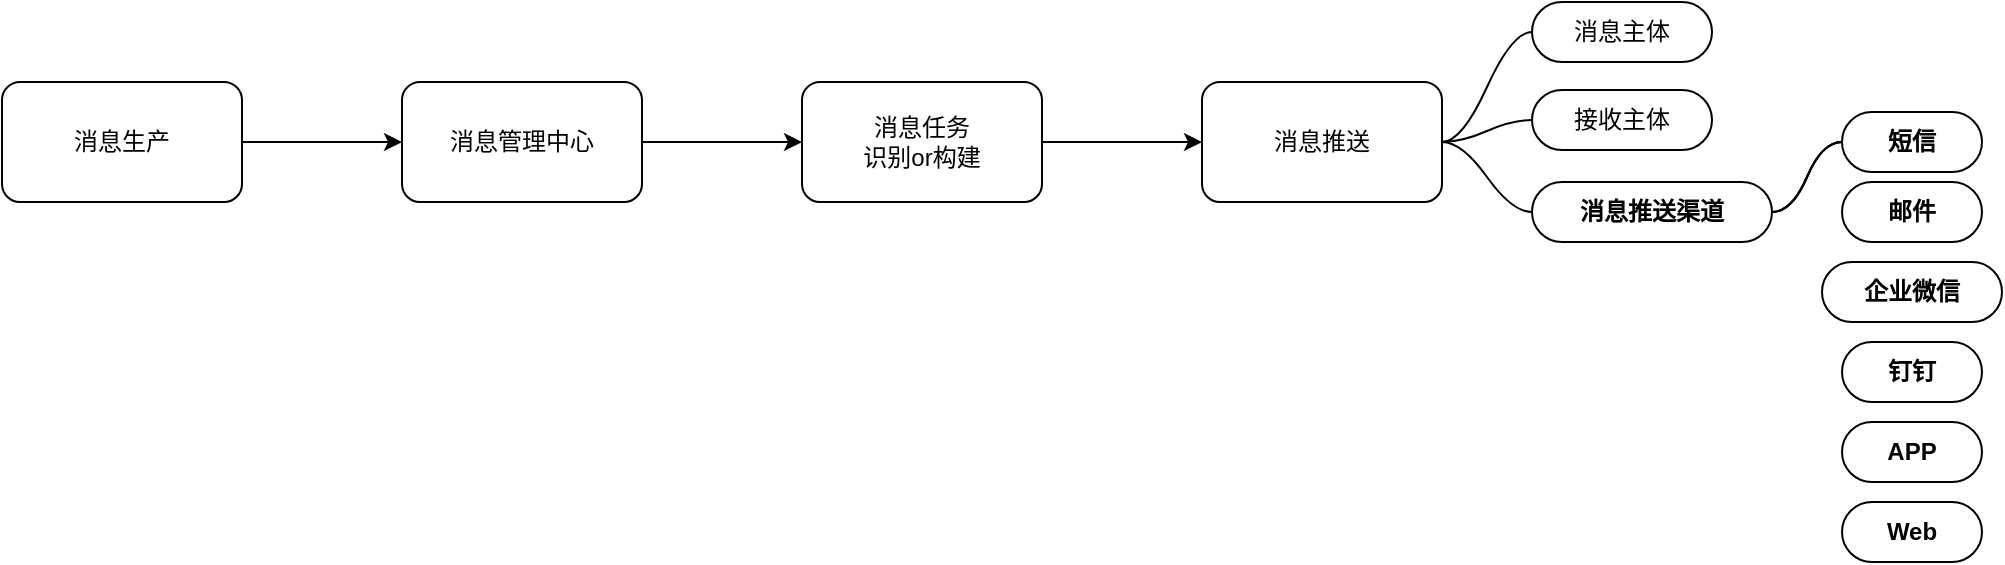 <mxfile version="20.8.16" type="github">
  <diagram name="第 1 页" id="_mL-_6IBEwXPI1ywCyAi">
    <mxGraphModel dx="1194" dy="616" grid="1" gridSize="10" guides="1" tooltips="1" connect="1" arrows="1" fold="1" page="1" pageScale="1" pageWidth="827" pageHeight="1169" math="0" shadow="0">
      <root>
        <mxCell id="0" />
        <mxCell id="1" parent="0" />
        <mxCell id="qWqL7m0G6dDGyJ0lg5-A-73" value="" style="edgeStyle=orthogonalEdgeStyle;rounded=0;orthogonalLoop=1;jettySize=auto;html=1;" edge="1" parent="1" source="qWqL7m0G6dDGyJ0lg5-A-71" target="qWqL7m0G6dDGyJ0lg5-A-72">
          <mxGeometry relative="1" as="geometry" />
        </mxCell>
        <mxCell id="qWqL7m0G6dDGyJ0lg5-A-71" value="消息生产" style="rounded=1;whiteSpace=wrap;html=1;" vertex="1" parent="1">
          <mxGeometry x="110" y="140" width="120" height="60" as="geometry" />
        </mxCell>
        <mxCell id="qWqL7m0G6dDGyJ0lg5-A-75" value="" style="edgeStyle=orthogonalEdgeStyle;rounded=0;orthogonalLoop=1;jettySize=auto;html=1;" edge="1" parent="1" source="qWqL7m0G6dDGyJ0lg5-A-72" target="qWqL7m0G6dDGyJ0lg5-A-74">
          <mxGeometry relative="1" as="geometry" />
        </mxCell>
        <mxCell id="qWqL7m0G6dDGyJ0lg5-A-72" value="消息管理中心" style="whiteSpace=wrap;html=1;rounded=1;" vertex="1" parent="1">
          <mxGeometry x="310" y="140" width="120" height="60" as="geometry" />
        </mxCell>
        <mxCell id="qWqL7m0G6dDGyJ0lg5-A-77" value="" style="edgeStyle=orthogonalEdgeStyle;rounded=0;orthogonalLoop=1;jettySize=auto;html=1;" edge="1" parent="1" source="qWqL7m0G6dDGyJ0lg5-A-74" target="qWqL7m0G6dDGyJ0lg5-A-76">
          <mxGeometry relative="1" as="geometry" />
        </mxCell>
        <mxCell id="qWqL7m0G6dDGyJ0lg5-A-74" value="消息任务&lt;br&gt;识别or构建" style="whiteSpace=wrap;html=1;rounded=1;" vertex="1" parent="1">
          <mxGeometry x="510" y="140" width="120" height="60" as="geometry" />
        </mxCell>
        <mxCell id="qWqL7m0G6dDGyJ0lg5-A-76" value="消息推送" style="whiteSpace=wrap;html=1;rounded=1;" vertex="1" parent="1">
          <mxGeometry x="710" y="140" width="120" height="60" as="geometry" />
        </mxCell>
        <mxCell id="qWqL7m0G6dDGyJ0lg5-A-78" value="消息主体" style="whiteSpace=wrap;html=1;rounded=1;arcSize=50;align=center;verticalAlign=middle;strokeWidth=1;autosize=1;spacing=4;treeFolding=1;treeMoving=1;newEdgeStyle={&quot;edgeStyle&quot;:&quot;entityRelationEdgeStyle&quot;,&quot;startArrow&quot;:&quot;none&quot;,&quot;endArrow&quot;:&quot;none&quot;,&quot;segment&quot;:10,&quot;curved&quot;:1,&quot;sourcePerimeterSpacing&quot;:0,&quot;targetPerimeterSpacing&quot;:0};" vertex="1" parent="1">
          <mxGeometry x="875" y="100" width="90" height="30" as="geometry" />
        </mxCell>
        <mxCell id="qWqL7m0G6dDGyJ0lg5-A-79" value="" style="edgeStyle=entityRelationEdgeStyle;startArrow=none;endArrow=none;segment=10;curved=1;sourcePerimeterSpacing=0;targetPerimeterSpacing=0;rounded=0;" edge="1" target="qWqL7m0G6dDGyJ0lg5-A-78" parent="1">
          <mxGeometry relative="1" as="geometry">
            <mxPoint x="830" y="170" as="sourcePoint" />
          </mxGeometry>
        </mxCell>
        <mxCell id="qWqL7m0G6dDGyJ0lg5-A-80" value="接收主体" style="whiteSpace=wrap;html=1;rounded=1;arcSize=50;align=center;verticalAlign=middle;strokeWidth=1;autosize=1;spacing=4;treeFolding=1;treeMoving=1;newEdgeStyle={&quot;edgeStyle&quot;:&quot;entityRelationEdgeStyle&quot;,&quot;startArrow&quot;:&quot;none&quot;,&quot;endArrow&quot;:&quot;none&quot;,&quot;segment&quot;:10,&quot;curved&quot;:1,&quot;sourcePerimeterSpacing&quot;:0,&quot;targetPerimeterSpacing&quot;:0};" vertex="1" parent="1">
          <mxGeometry x="875" y="144" width="90" height="30" as="geometry" />
        </mxCell>
        <mxCell id="qWqL7m0G6dDGyJ0lg5-A-87" value="" style="edgeStyle=entityRelationEdgeStyle;rounded=0;orthogonalLoop=1;jettySize=auto;html=1;startArrow=none;endArrow=none;segment=10;curved=1;sourcePerimeterSpacing=0;targetPerimeterSpacing=0;" edge="1" parent="1" source="qWqL7m0G6dDGyJ0lg5-A-81" target="qWqL7m0G6dDGyJ0lg5-A-86">
          <mxGeometry relative="1" as="geometry" />
        </mxCell>
        <mxCell id="qWqL7m0G6dDGyJ0lg5-A-88" value="" style="edgeStyle=entityRelationEdgeStyle;rounded=0;orthogonalLoop=1;jettySize=auto;html=1;startArrow=none;endArrow=none;segment=10;curved=1;sourcePerimeterSpacing=0;targetPerimeterSpacing=0;" edge="1" parent="1" source="qWqL7m0G6dDGyJ0lg5-A-81" target="qWqL7m0G6dDGyJ0lg5-A-86">
          <mxGeometry relative="1" as="geometry" />
        </mxCell>
        <mxCell id="qWqL7m0G6dDGyJ0lg5-A-89" value="" style="edgeStyle=entityRelationEdgeStyle;rounded=0;orthogonalLoop=1;jettySize=auto;html=1;startArrow=none;endArrow=none;segment=10;curved=1;sourcePerimeterSpacing=0;targetPerimeterSpacing=0;" edge="1" parent="1" source="qWqL7m0G6dDGyJ0lg5-A-81" target="qWqL7m0G6dDGyJ0lg5-A-86">
          <mxGeometry relative="1" as="geometry" />
        </mxCell>
        <mxCell id="qWqL7m0G6dDGyJ0lg5-A-81" value="消息推送渠道" style="whiteSpace=wrap;html=1;rounded=1;arcSize=50;align=center;verticalAlign=middle;strokeWidth=1;autosize=1;spacing=4;treeFolding=1;treeMoving=1;newEdgeStyle={&quot;edgeStyle&quot;:&quot;entityRelationEdgeStyle&quot;,&quot;startArrow&quot;:&quot;none&quot;,&quot;endArrow&quot;:&quot;none&quot;,&quot;segment&quot;:10,&quot;curved&quot;:1,&quot;sourcePerimeterSpacing&quot;:0,&quot;targetPerimeterSpacing&quot;:0};fontStyle=1" vertex="1" parent="1">
          <mxGeometry x="875" y="190" width="120" height="30" as="geometry" />
        </mxCell>
        <mxCell id="qWqL7m0G6dDGyJ0lg5-A-82" value="" style="edgeStyle=entityRelationEdgeStyle;startArrow=none;endArrow=none;segment=10;curved=1;sourcePerimeterSpacing=0;targetPerimeterSpacing=0;rounded=0;exitX=1;exitY=0.5;exitDx=0;exitDy=0;entryX=0;entryY=0.5;entryDx=0;entryDy=0;" edge="1" parent="1" source="qWqL7m0G6dDGyJ0lg5-A-76" target="qWqL7m0G6dDGyJ0lg5-A-80">
          <mxGeometry relative="1" as="geometry">
            <mxPoint x="840" y="182" as="sourcePoint" />
            <mxPoint x="870" y="155" as="targetPoint" />
          </mxGeometry>
        </mxCell>
        <mxCell id="qWqL7m0G6dDGyJ0lg5-A-83" value="" style="edgeStyle=entityRelationEdgeStyle;startArrow=none;endArrow=none;segment=10;curved=1;sourcePerimeterSpacing=0;targetPerimeterSpacing=0;rounded=0;" edge="1" parent="1" target="qWqL7m0G6dDGyJ0lg5-A-81">
          <mxGeometry relative="1" as="geometry">
            <mxPoint x="830" y="170" as="sourcePoint" />
            <mxPoint x="870" y="195" as="targetPoint" />
          </mxGeometry>
        </mxCell>
        <mxCell id="qWqL7m0G6dDGyJ0lg5-A-86" value="短信" style="whiteSpace=wrap;html=1;rounded=1;arcSize=50;align=center;verticalAlign=middle;strokeWidth=1;autosize=1;spacing=4;treeFolding=1;treeMoving=1;newEdgeStyle={&quot;edgeStyle&quot;:&quot;entityRelationEdgeStyle&quot;,&quot;startArrow&quot;:&quot;none&quot;,&quot;endArrow&quot;:&quot;none&quot;,&quot;segment&quot;:10,&quot;curved&quot;:1,&quot;sourcePerimeterSpacing&quot;:0,&quot;targetPerimeterSpacing&quot;:0};fontStyle=1" vertex="1" parent="1">
          <mxGeometry x="1030" y="155" width="70" height="30" as="geometry" />
        </mxCell>
        <mxCell id="qWqL7m0G6dDGyJ0lg5-A-99" value="邮件" style="whiteSpace=wrap;html=1;rounded=1;arcSize=50;align=center;verticalAlign=middle;strokeWidth=1;autosize=1;spacing=4;treeFolding=1;treeMoving=1;newEdgeStyle={&quot;edgeStyle&quot;:&quot;entityRelationEdgeStyle&quot;,&quot;startArrow&quot;:&quot;none&quot;,&quot;endArrow&quot;:&quot;none&quot;,&quot;segment&quot;:10,&quot;curved&quot;:1,&quot;sourcePerimeterSpacing&quot;:0,&quot;targetPerimeterSpacing&quot;:0};fontStyle=1" vertex="1" parent="1">
          <mxGeometry x="1030" y="190" width="70" height="30" as="geometry" />
        </mxCell>
        <mxCell id="qWqL7m0G6dDGyJ0lg5-A-100" value="企业微信" style="whiteSpace=wrap;html=1;rounded=1;arcSize=50;align=center;verticalAlign=middle;strokeWidth=1;autosize=1;spacing=4;treeFolding=1;treeMoving=1;newEdgeStyle={&quot;edgeStyle&quot;:&quot;entityRelationEdgeStyle&quot;,&quot;startArrow&quot;:&quot;none&quot;,&quot;endArrow&quot;:&quot;none&quot;,&quot;segment&quot;:10,&quot;curved&quot;:1,&quot;sourcePerimeterSpacing&quot;:0,&quot;targetPerimeterSpacing&quot;:0};fontStyle=1" vertex="1" parent="1">
          <mxGeometry x="1020" y="230" width="90" height="30" as="geometry" />
        </mxCell>
        <mxCell id="qWqL7m0G6dDGyJ0lg5-A-101" value="钉钉" style="whiteSpace=wrap;html=1;rounded=1;arcSize=50;align=center;verticalAlign=middle;strokeWidth=1;autosize=1;spacing=4;treeFolding=1;treeMoving=1;newEdgeStyle={&quot;edgeStyle&quot;:&quot;entityRelationEdgeStyle&quot;,&quot;startArrow&quot;:&quot;none&quot;,&quot;endArrow&quot;:&quot;none&quot;,&quot;segment&quot;:10,&quot;curved&quot;:1,&quot;sourcePerimeterSpacing&quot;:0,&quot;targetPerimeterSpacing&quot;:0};fontStyle=1" vertex="1" parent="1">
          <mxGeometry x="1030" y="270" width="70" height="30" as="geometry" />
        </mxCell>
        <mxCell id="qWqL7m0G6dDGyJ0lg5-A-102" value="APP" style="whiteSpace=wrap;html=1;rounded=1;arcSize=50;align=center;verticalAlign=middle;strokeWidth=1;autosize=1;spacing=4;treeFolding=1;treeMoving=1;newEdgeStyle={&quot;edgeStyle&quot;:&quot;entityRelationEdgeStyle&quot;,&quot;startArrow&quot;:&quot;none&quot;,&quot;endArrow&quot;:&quot;none&quot;,&quot;segment&quot;:10,&quot;curved&quot;:1,&quot;sourcePerimeterSpacing&quot;:0,&quot;targetPerimeterSpacing&quot;:0};fontStyle=1" vertex="1" parent="1">
          <mxGeometry x="1030" y="310" width="70" height="30" as="geometry" />
        </mxCell>
        <mxCell id="qWqL7m0G6dDGyJ0lg5-A-103" value="Web" style="whiteSpace=wrap;html=1;rounded=1;arcSize=50;align=center;verticalAlign=middle;strokeWidth=1;autosize=1;spacing=4;treeFolding=1;treeMoving=1;newEdgeStyle={&quot;edgeStyle&quot;:&quot;entityRelationEdgeStyle&quot;,&quot;startArrow&quot;:&quot;none&quot;,&quot;endArrow&quot;:&quot;none&quot;,&quot;segment&quot;:10,&quot;curved&quot;:1,&quot;sourcePerimeterSpacing&quot;:0,&quot;targetPerimeterSpacing&quot;:0};fontStyle=1" vertex="1" parent="1">
          <mxGeometry x="1030" y="350" width="70" height="30" as="geometry" />
        </mxCell>
      </root>
    </mxGraphModel>
  </diagram>
</mxfile>
